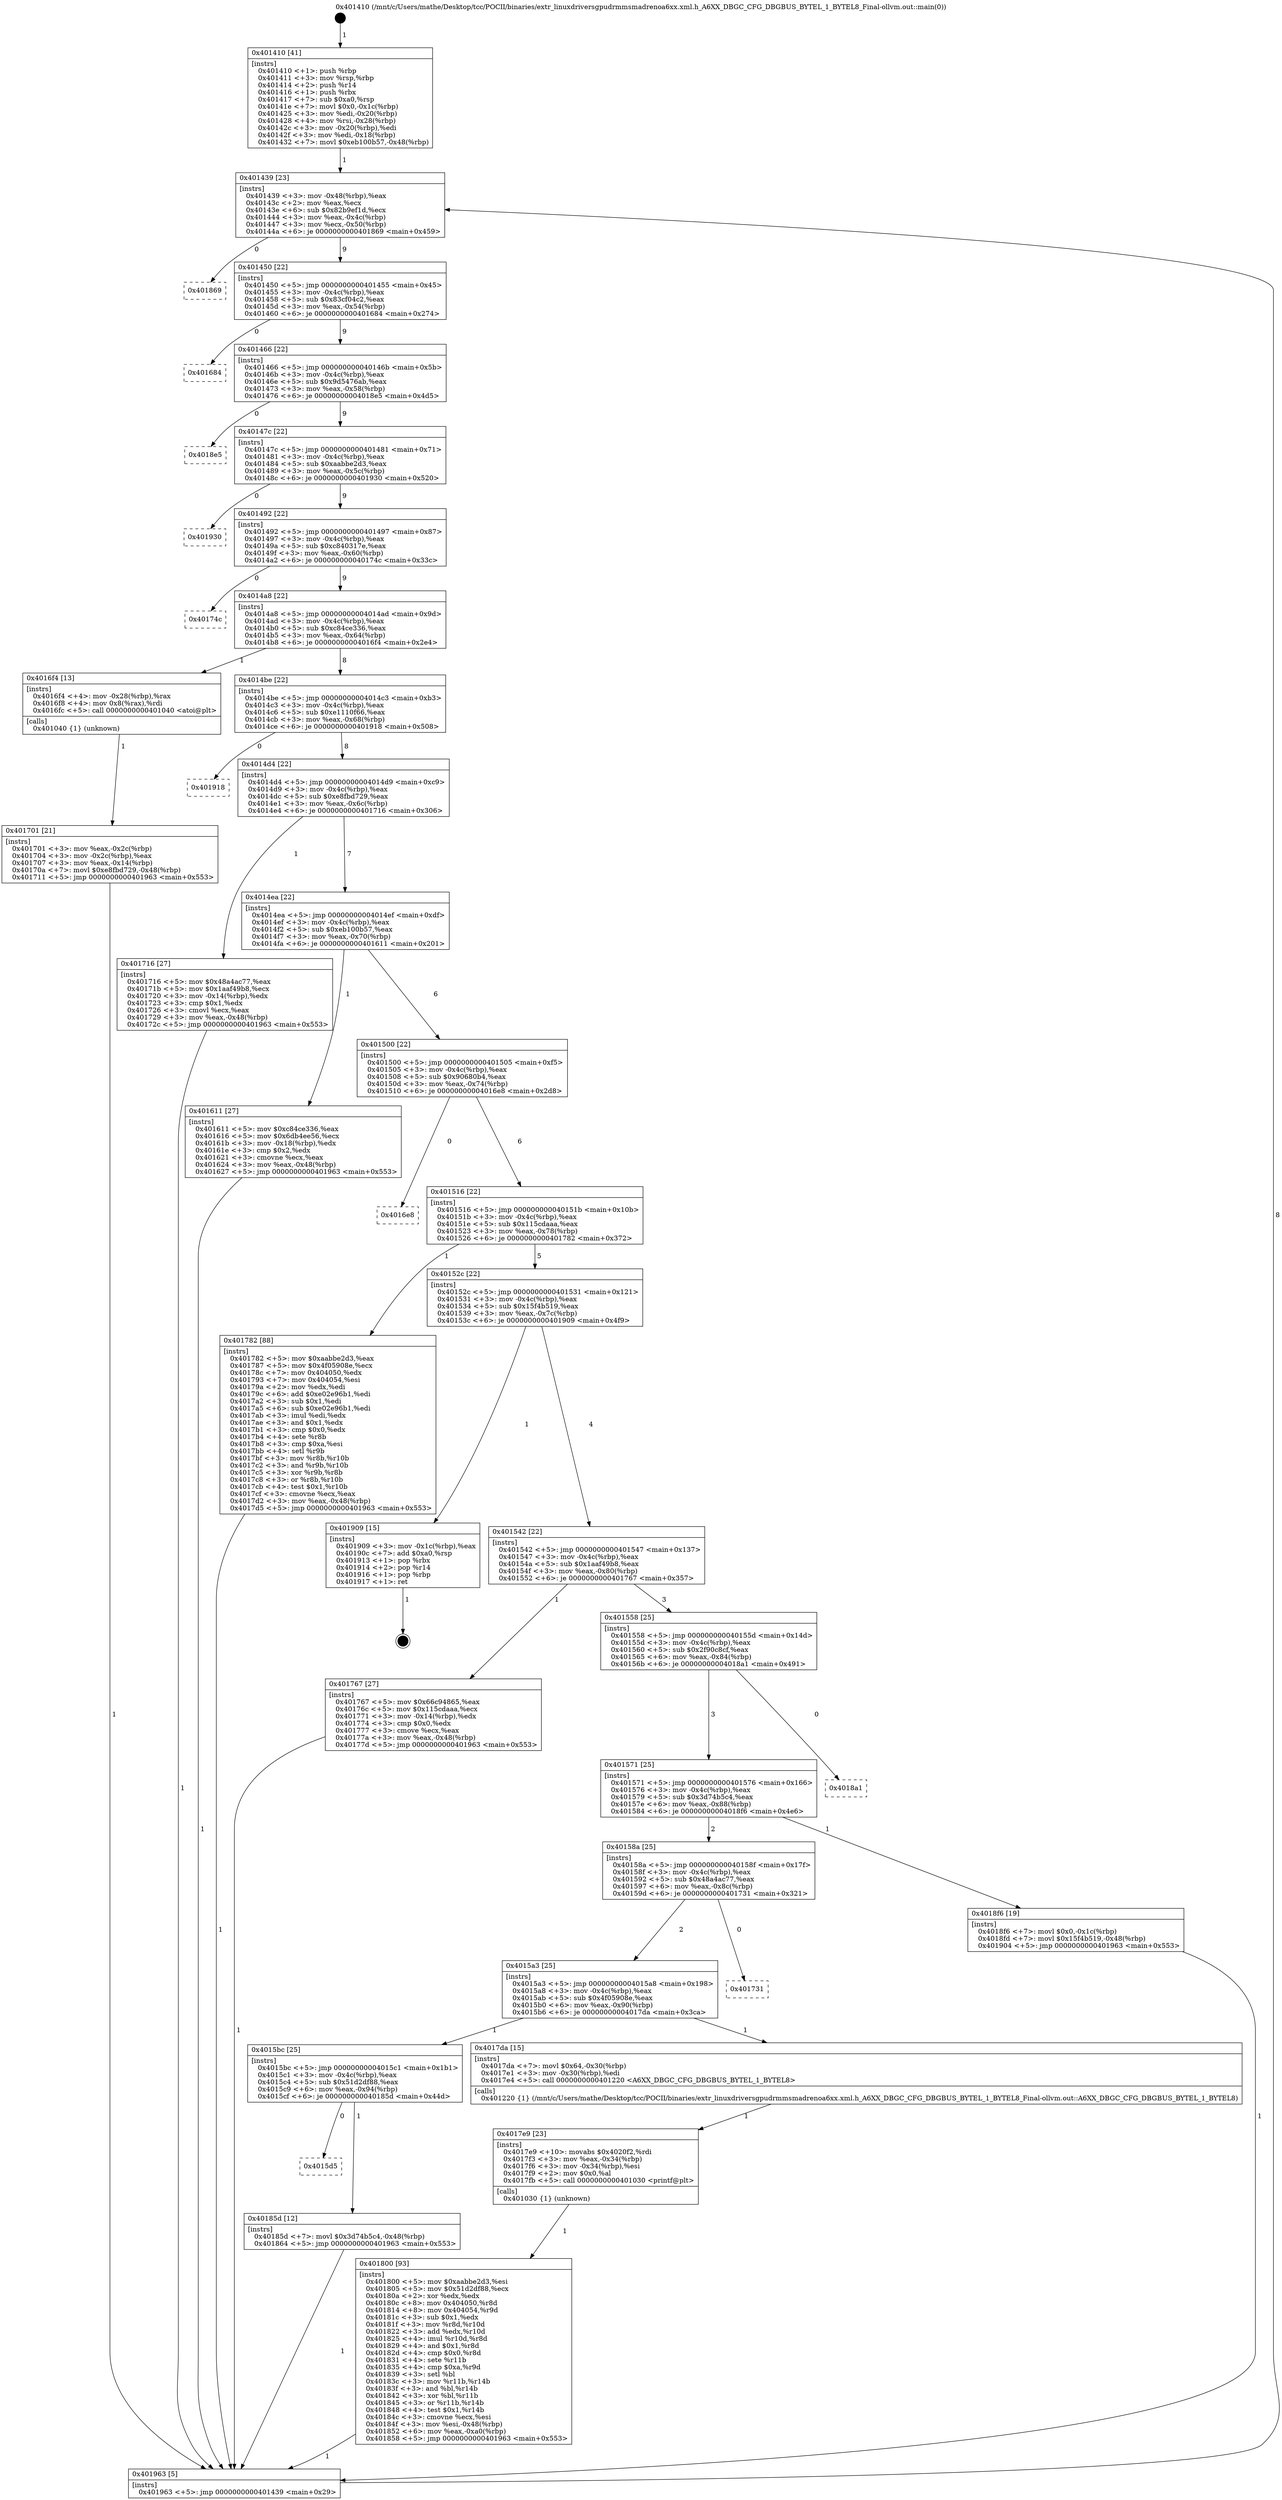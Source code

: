 digraph "0x401410" {
  label = "0x401410 (/mnt/c/Users/mathe/Desktop/tcc/POCII/binaries/extr_linuxdriversgpudrmmsmadrenoa6xx.xml.h_A6XX_DBGC_CFG_DBGBUS_BYTEL_1_BYTEL8_Final-ollvm.out::main(0))"
  labelloc = "t"
  node[shape=record]

  Entry [label="",width=0.3,height=0.3,shape=circle,fillcolor=black,style=filled]
  "0x401439" [label="{
     0x401439 [23]\l
     | [instrs]\l
     &nbsp;&nbsp;0x401439 \<+3\>: mov -0x48(%rbp),%eax\l
     &nbsp;&nbsp;0x40143c \<+2\>: mov %eax,%ecx\l
     &nbsp;&nbsp;0x40143e \<+6\>: sub $0x82b9ef1d,%ecx\l
     &nbsp;&nbsp;0x401444 \<+3\>: mov %eax,-0x4c(%rbp)\l
     &nbsp;&nbsp;0x401447 \<+3\>: mov %ecx,-0x50(%rbp)\l
     &nbsp;&nbsp;0x40144a \<+6\>: je 0000000000401869 \<main+0x459\>\l
  }"]
  "0x401869" [label="{
     0x401869\l
  }", style=dashed]
  "0x401450" [label="{
     0x401450 [22]\l
     | [instrs]\l
     &nbsp;&nbsp;0x401450 \<+5\>: jmp 0000000000401455 \<main+0x45\>\l
     &nbsp;&nbsp;0x401455 \<+3\>: mov -0x4c(%rbp),%eax\l
     &nbsp;&nbsp;0x401458 \<+5\>: sub $0x83cf04c2,%eax\l
     &nbsp;&nbsp;0x40145d \<+3\>: mov %eax,-0x54(%rbp)\l
     &nbsp;&nbsp;0x401460 \<+6\>: je 0000000000401684 \<main+0x274\>\l
  }"]
  Exit [label="",width=0.3,height=0.3,shape=circle,fillcolor=black,style=filled,peripheries=2]
  "0x401684" [label="{
     0x401684\l
  }", style=dashed]
  "0x401466" [label="{
     0x401466 [22]\l
     | [instrs]\l
     &nbsp;&nbsp;0x401466 \<+5\>: jmp 000000000040146b \<main+0x5b\>\l
     &nbsp;&nbsp;0x40146b \<+3\>: mov -0x4c(%rbp),%eax\l
     &nbsp;&nbsp;0x40146e \<+5\>: sub $0x9d5476ab,%eax\l
     &nbsp;&nbsp;0x401473 \<+3\>: mov %eax,-0x58(%rbp)\l
     &nbsp;&nbsp;0x401476 \<+6\>: je 00000000004018e5 \<main+0x4d5\>\l
  }"]
  "0x4015d5" [label="{
     0x4015d5\l
  }", style=dashed]
  "0x4018e5" [label="{
     0x4018e5\l
  }", style=dashed]
  "0x40147c" [label="{
     0x40147c [22]\l
     | [instrs]\l
     &nbsp;&nbsp;0x40147c \<+5\>: jmp 0000000000401481 \<main+0x71\>\l
     &nbsp;&nbsp;0x401481 \<+3\>: mov -0x4c(%rbp),%eax\l
     &nbsp;&nbsp;0x401484 \<+5\>: sub $0xaabbe2d3,%eax\l
     &nbsp;&nbsp;0x401489 \<+3\>: mov %eax,-0x5c(%rbp)\l
     &nbsp;&nbsp;0x40148c \<+6\>: je 0000000000401930 \<main+0x520\>\l
  }"]
  "0x40185d" [label="{
     0x40185d [12]\l
     | [instrs]\l
     &nbsp;&nbsp;0x40185d \<+7\>: movl $0x3d74b5c4,-0x48(%rbp)\l
     &nbsp;&nbsp;0x401864 \<+5\>: jmp 0000000000401963 \<main+0x553\>\l
  }"]
  "0x401930" [label="{
     0x401930\l
  }", style=dashed]
  "0x401492" [label="{
     0x401492 [22]\l
     | [instrs]\l
     &nbsp;&nbsp;0x401492 \<+5\>: jmp 0000000000401497 \<main+0x87\>\l
     &nbsp;&nbsp;0x401497 \<+3\>: mov -0x4c(%rbp),%eax\l
     &nbsp;&nbsp;0x40149a \<+5\>: sub $0xc840317e,%eax\l
     &nbsp;&nbsp;0x40149f \<+3\>: mov %eax,-0x60(%rbp)\l
     &nbsp;&nbsp;0x4014a2 \<+6\>: je 000000000040174c \<main+0x33c\>\l
  }"]
  "0x401800" [label="{
     0x401800 [93]\l
     | [instrs]\l
     &nbsp;&nbsp;0x401800 \<+5\>: mov $0xaabbe2d3,%esi\l
     &nbsp;&nbsp;0x401805 \<+5\>: mov $0x51d2df88,%ecx\l
     &nbsp;&nbsp;0x40180a \<+2\>: xor %edx,%edx\l
     &nbsp;&nbsp;0x40180c \<+8\>: mov 0x404050,%r8d\l
     &nbsp;&nbsp;0x401814 \<+8\>: mov 0x404054,%r9d\l
     &nbsp;&nbsp;0x40181c \<+3\>: sub $0x1,%edx\l
     &nbsp;&nbsp;0x40181f \<+3\>: mov %r8d,%r10d\l
     &nbsp;&nbsp;0x401822 \<+3\>: add %edx,%r10d\l
     &nbsp;&nbsp;0x401825 \<+4\>: imul %r10d,%r8d\l
     &nbsp;&nbsp;0x401829 \<+4\>: and $0x1,%r8d\l
     &nbsp;&nbsp;0x40182d \<+4\>: cmp $0x0,%r8d\l
     &nbsp;&nbsp;0x401831 \<+4\>: sete %r11b\l
     &nbsp;&nbsp;0x401835 \<+4\>: cmp $0xa,%r9d\l
     &nbsp;&nbsp;0x401839 \<+3\>: setl %bl\l
     &nbsp;&nbsp;0x40183c \<+3\>: mov %r11b,%r14b\l
     &nbsp;&nbsp;0x40183f \<+3\>: and %bl,%r14b\l
     &nbsp;&nbsp;0x401842 \<+3\>: xor %bl,%r11b\l
     &nbsp;&nbsp;0x401845 \<+3\>: or %r11b,%r14b\l
     &nbsp;&nbsp;0x401848 \<+4\>: test $0x1,%r14b\l
     &nbsp;&nbsp;0x40184c \<+3\>: cmovne %ecx,%esi\l
     &nbsp;&nbsp;0x40184f \<+3\>: mov %esi,-0x48(%rbp)\l
     &nbsp;&nbsp;0x401852 \<+6\>: mov %eax,-0xa0(%rbp)\l
     &nbsp;&nbsp;0x401858 \<+5\>: jmp 0000000000401963 \<main+0x553\>\l
  }"]
  "0x40174c" [label="{
     0x40174c\l
  }", style=dashed]
  "0x4014a8" [label="{
     0x4014a8 [22]\l
     | [instrs]\l
     &nbsp;&nbsp;0x4014a8 \<+5\>: jmp 00000000004014ad \<main+0x9d\>\l
     &nbsp;&nbsp;0x4014ad \<+3\>: mov -0x4c(%rbp),%eax\l
     &nbsp;&nbsp;0x4014b0 \<+5\>: sub $0xc84ce336,%eax\l
     &nbsp;&nbsp;0x4014b5 \<+3\>: mov %eax,-0x64(%rbp)\l
     &nbsp;&nbsp;0x4014b8 \<+6\>: je 00000000004016f4 \<main+0x2e4\>\l
  }"]
  "0x4017e9" [label="{
     0x4017e9 [23]\l
     | [instrs]\l
     &nbsp;&nbsp;0x4017e9 \<+10\>: movabs $0x4020f2,%rdi\l
     &nbsp;&nbsp;0x4017f3 \<+3\>: mov %eax,-0x34(%rbp)\l
     &nbsp;&nbsp;0x4017f6 \<+3\>: mov -0x34(%rbp),%esi\l
     &nbsp;&nbsp;0x4017f9 \<+2\>: mov $0x0,%al\l
     &nbsp;&nbsp;0x4017fb \<+5\>: call 0000000000401030 \<printf@plt\>\l
     | [calls]\l
     &nbsp;&nbsp;0x401030 \{1\} (unknown)\l
  }"]
  "0x4016f4" [label="{
     0x4016f4 [13]\l
     | [instrs]\l
     &nbsp;&nbsp;0x4016f4 \<+4\>: mov -0x28(%rbp),%rax\l
     &nbsp;&nbsp;0x4016f8 \<+4\>: mov 0x8(%rax),%rdi\l
     &nbsp;&nbsp;0x4016fc \<+5\>: call 0000000000401040 \<atoi@plt\>\l
     | [calls]\l
     &nbsp;&nbsp;0x401040 \{1\} (unknown)\l
  }"]
  "0x4014be" [label="{
     0x4014be [22]\l
     | [instrs]\l
     &nbsp;&nbsp;0x4014be \<+5\>: jmp 00000000004014c3 \<main+0xb3\>\l
     &nbsp;&nbsp;0x4014c3 \<+3\>: mov -0x4c(%rbp),%eax\l
     &nbsp;&nbsp;0x4014c6 \<+5\>: sub $0xe1110f66,%eax\l
     &nbsp;&nbsp;0x4014cb \<+3\>: mov %eax,-0x68(%rbp)\l
     &nbsp;&nbsp;0x4014ce \<+6\>: je 0000000000401918 \<main+0x508\>\l
  }"]
  "0x4015bc" [label="{
     0x4015bc [25]\l
     | [instrs]\l
     &nbsp;&nbsp;0x4015bc \<+5\>: jmp 00000000004015c1 \<main+0x1b1\>\l
     &nbsp;&nbsp;0x4015c1 \<+3\>: mov -0x4c(%rbp),%eax\l
     &nbsp;&nbsp;0x4015c4 \<+5\>: sub $0x51d2df88,%eax\l
     &nbsp;&nbsp;0x4015c9 \<+6\>: mov %eax,-0x94(%rbp)\l
     &nbsp;&nbsp;0x4015cf \<+6\>: je 000000000040185d \<main+0x44d\>\l
  }"]
  "0x401918" [label="{
     0x401918\l
  }", style=dashed]
  "0x4014d4" [label="{
     0x4014d4 [22]\l
     | [instrs]\l
     &nbsp;&nbsp;0x4014d4 \<+5\>: jmp 00000000004014d9 \<main+0xc9\>\l
     &nbsp;&nbsp;0x4014d9 \<+3\>: mov -0x4c(%rbp),%eax\l
     &nbsp;&nbsp;0x4014dc \<+5\>: sub $0xe8fbd729,%eax\l
     &nbsp;&nbsp;0x4014e1 \<+3\>: mov %eax,-0x6c(%rbp)\l
     &nbsp;&nbsp;0x4014e4 \<+6\>: je 0000000000401716 \<main+0x306\>\l
  }"]
  "0x4017da" [label="{
     0x4017da [15]\l
     | [instrs]\l
     &nbsp;&nbsp;0x4017da \<+7\>: movl $0x64,-0x30(%rbp)\l
     &nbsp;&nbsp;0x4017e1 \<+3\>: mov -0x30(%rbp),%edi\l
     &nbsp;&nbsp;0x4017e4 \<+5\>: call 0000000000401220 \<A6XX_DBGC_CFG_DBGBUS_BYTEL_1_BYTEL8\>\l
     | [calls]\l
     &nbsp;&nbsp;0x401220 \{1\} (/mnt/c/Users/mathe/Desktop/tcc/POCII/binaries/extr_linuxdriversgpudrmmsmadrenoa6xx.xml.h_A6XX_DBGC_CFG_DBGBUS_BYTEL_1_BYTEL8_Final-ollvm.out::A6XX_DBGC_CFG_DBGBUS_BYTEL_1_BYTEL8)\l
  }"]
  "0x401716" [label="{
     0x401716 [27]\l
     | [instrs]\l
     &nbsp;&nbsp;0x401716 \<+5\>: mov $0x48a4ac77,%eax\l
     &nbsp;&nbsp;0x40171b \<+5\>: mov $0x1aaf49b8,%ecx\l
     &nbsp;&nbsp;0x401720 \<+3\>: mov -0x14(%rbp),%edx\l
     &nbsp;&nbsp;0x401723 \<+3\>: cmp $0x1,%edx\l
     &nbsp;&nbsp;0x401726 \<+3\>: cmovl %ecx,%eax\l
     &nbsp;&nbsp;0x401729 \<+3\>: mov %eax,-0x48(%rbp)\l
     &nbsp;&nbsp;0x40172c \<+5\>: jmp 0000000000401963 \<main+0x553\>\l
  }"]
  "0x4014ea" [label="{
     0x4014ea [22]\l
     | [instrs]\l
     &nbsp;&nbsp;0x4014ea \<+5\>: jmp 00000000004014ef \<main+0xdf\>\l
     &nbsp;&nbsp;0x4014ef \<+3\>: mov -0x4c(%rbp),%eax\l
     &nbsp;&nbsp;0x4014f2 \<+5\>: sub $0xeb100b57,%eax\l
     &nbsp;&nbsp;0x4014f7 \<+3\>: mov %eax,-0x70(%rbp)\l
     &nbsp;&nbsp;0x4014fa \<+6\>: je 0000000000401611 \<main+0x201\>\l
  }"]
  "0x4015a3" [label="{
     0x4015a3 [25]\l
     | [instrs]\l
     &nbsp;&nbsp;0x4015a3 \<+5\>: jmp 00000000004015a8 \<main+0x198\>\l
     &nbsp;&nbsp;0x4015a8 \<+3\>: mov -0x4c(%rbp),%eax\l
     &nbsp;&nbsp;0x4015ab \<+5\>: sub $0x4f05908e,%eax\l
     &nbsp;&nbsp;0x4015b0 \<+6\>: mov %eax,-0x90(%rbp)\l
     &nbsp;&nbsp;0x4015b6 \<+6\>: je 00000000004017da \<main+0x3ca\>\l
  }"]
  "0x401611" [label="{
     0x401611 [27]\l
     | [instrs]\l
     &nbsp;&nbsp;0x401611 \<+5\>: mov $0xc84ce336,%eax\l
     &nbsp;&nbsp;0x401616 \<+5\>: mov $0x6db4ee56,%ecx\l
     &nbsp;&nbsp;0x40161b \<+3\>: mov -0x18(%rbp),%edx\l
     &nbsp;&nbsp;0x40161e \<+3\>: cmp $0x2,%edx\l
     &nbsp;&nbsp;0x401621 \<+3\>: cmovne %ecx,%eax\l
     &nbsp;&nbsp;0x401624 \<+3\>: mov %eax,-0x48(%rbp)\l
     &nbsp;&nbsp;0x401627 \<+5\>: jmp 0000000000401963 \<main+0x553\>\l
  }"]
  "0x401500" [label="{
     0x401500 [22]\l
     | [instrs]\l
     &nbsp;&nbsp;0x401500 \<+5\>: jmp 0000000000401505 \<main+0xf5\>\l
     &nbsp;&nbsp;0x401505 \<+3\>: mov -0x4c(%rbp),%eax\l
     &nbsp;&nbsp;0x401508 \<+5\>: sub $0x90680b4,%eax\l
     &nbsp;&nbsp;0x40150d \<+3\>: mov %eax,-0x74(%rbp)\l
     &nbsp;&nbsp;0x401510 \<+6\>: je 00000000004016e8 \<main+0x2d8\>\l
  }"]
  "0x401963" [label="{
     0x401963 [5]\l
     | [instrs]\l
     &nbsp;&nbsp;0x401963 \<+5\>: jmp 0000000000401439 \<main+0x29\>\l
  }"]
  "0x401410" [label="{
     0x401410 [41]\l
     | [instrs]\l
     &nbsp;&nbsp;0x401410 \<+1\>: push %rbp\l
     &nbsp;&nbsp;0x401411 \<+3\>: mov %rsp,%rbp\l
     &nbsp;&nbsp;0x401414 \<+2\>: push %r14\l
     &nbsp;&nbsp;0x401416 \<+1\>: push %rbx\l
     &nbsp;&nbsp;0x401417 \<+7\>: sub $0xa0,%rsp\l
     &nbsp;&nbsp;0x40141e \<+7\>: movl $0x0,-0x1c(%rbp)\l
     &nbsp;&nbsp;0x401425 \<+3\>: mov %edi,-0x20(%rbp)\l
     &nbsp;&nbsp;0x401428 \<+4\>: mov %rsi,-0x28(%rbp)\l
     &nbsp;&nbsp;0x40142c \<+3\>: mov -0x20(%rbp),%edi\l
     &nbsp;&nbsp;0x40142f \<+3\>: mov %edi,-0x18(%rbp)\l
     &nbsp;&nbsp;0x401432 \<+7\>: movl $0xeb100b57,-0x48(%rbp)\l
  }"]
  "0x401701" [label="{
     0x401701 [21]\l
     | [instrs]\l
     &nbsp;&nbsp;0x401701 \<+3\>: mov %eax,-0x2c(%rbp)\l
     &nbsp;&nbsp;0x401704 \<+3\>: mov -0x2c(%rbp),%eax\l
     &nbsp;&nbsp;0x401707 \<+3\>: mov %eax,-0x14(%rbp)\l
     &nbsp;&nbsp;0x40170a \<+7\>: movl $0xe8fbd729,-0x48(%rbp)\l
     &nbsp;&nbsp;0x401711 \<+5\>: jmp 0000000000401963 \<main+0x553\>\l
  }"]
  "0x401731" [label="{
     0x401731\l
  }", style=dashed]
  "0x4016e8" [label="{
     0x4016e8\l
  }", style=dashed]
  "0x401516" [label="{
     0x401516 [22]\l
     | [instrs]\l
     &nbsp;&nbsp;0x401516 \<+5\>: jmp 000000000040151b \<main+0x10b\>\l
     &nbsp;&nbsp;0x40151b \<+3\>: mov -0x4c(%rbp),%eax\l
     &nbsp;&nbsp;0x40151e \<+5\>: sub $0x115cdaaa,%eax\l
     &nbsp;&nbsp;0x401523 \<+3\>: mov %eax,-0x78(%rbp)\l
     &nbsp;&nbsp;0x401526 \<+6\>: je 0000000000401782 \<main+0x372\>\l
  }"]
  "0x40158a" [label="{
     0x40158a [25]\l
     | [instrs]\l
     &nbsp;&nbsp;0x40158a \<+5\>: jmp 000000000040158f \<main+0x17f\>\l
     &nbsp;&nbsp;0x40158f \<+3\>: mov -0x4c(%rbp),%eax\l
     &nbsp;&nbsp;0x401592 \<+5\>: sub $0x48a4ac77,%eax\l
     &nbsp;&nbsp;0x401597 \<+6\>: mov %eax,-0x8c(%rbp)\l
     &nbsp;&nbsp;0x40159d \<+6\>: je 0000000000401731 \<main+0x321\>\l
  }"]
  "0x401782" [label="{
     0x401782 [88]\l
     | [instrs]\l
     &nbsp;&nbsp;0x401782 \<+5\>: mov $0xaabbe2d3,%eax\l
     &nbsp;&nbsp;0x401787 \<+5\>: mov $0x4f05908e,%ecx\l
     &nbsp;&nbsp;0x40178c \<+7\>: mov 0x404050,%edx\l
     &nbsp;&nbsp;0x401793 \<+7\>: mov 0x404054,%esi\l
     &nbsp;&nbsp;0x40179a \<+2\>: mov %edx,%edi\l
     &nbsp;&nbsp;0x40179c \<+6\>: add $0xe02e96b1,%edi\l
     &nbsp;&nbsp;0x4017a2 \<+3\>: sub $0x1,%edi\l
     &nbsp;&nbsp;0x4017a5 \<+6\>: sub $0xe02e96b1,%edi\l
     &nbsp;&nbsp;0x4017ab \<+3\>: imul %edi,%edx\l
     &nbsp;&nbsp;0x4017ae \<+3\>: and $0x1,%edx\l
     &nbsp;&nbsp;0x4017b1 \<+3\>: cmp $0x0,%edx\l
     &nbsp;&nbsp;0x4017b4 \<+4\>: sete %r8b\l
     &nbsp;&nbsp;0x4017b8 \<+3\>: cmp $0xa,%esi\l
     &nbsp;&nbsp;0x4017bb \<+4\>: setl %r9b\l
     &nbsp;&nbsp;0x4017bf \<+3\>: mov %r8b,%r10b\l
     &nbsp;&nbsp;0x4017c2 \<+3\>: and %r9b,%r10b\l
     &nbsp;&nbsp;0x4017c5 \<+3\>: xor %r9b,%r8b\l
     &nbsp;&nbsp;0x4017c8 \<+3\>: or %r8b,%r10b\l
     &nbsp;&nbsp;0x4017cb \<+4\>: test $0x1,%r10b\l
     &nbsp;&nbsp;0x4017cf \<+3\>: cmovne %ecx,%eax\l
     &nbsp;&nbsp;0x4017d2 \<+3\>: mov %eax,-0x48(%rbp)\l
     &nbsp;&nbsp;0x4017d5 \<+5\>: jmp 0000000000401963 \<main+0x553\>\l
  }"]
  "0x40152c" [label="{
     0x40152c [22]\l
     | [instrs]\l
     &nbsp;&nbsp;0x40152c \<+5\>: jmp 0000000000401531 \<main+0x121\>\l
     &nbsp;&nbsp;0x401531 \<+3\>: mov -0x4c(%rbp),%eax\l
     &nbsp;&nbsp;0x401534 \<+5\>: sub $0x15f4b519,%eax\l
     &nbsp;&nbsp;0x401539 \<+3\>: mov %eax,-0x7c(%rbp)\l
     &nbsp;&nbsp;0x40153c \<+6\>: je 0000000000401909 \<main+0x4f9\>\l
  }"]
  "0x4018f6" [label="{
     0x4018f6 [19]\l
     | [instrs]\l
     &nbsp;&nbsp;0x4018f6 \<+7\>: movl $0x0,-0x1c(%rbp)\l
     &nbsp;&nbsp;0x4018fd \<+7\>: movl $0x15f4b519,-0x48(%rbp)\l
     &nbsp;&nbsp;0x401904 \<+5\>: jmp 0000000000401963 \<main+0x553\>\l
  }"]
  "0x401909" [label="{
     0x401909 [15]\l
     | [instrs]\l
     &nbsp;&nbsp;0x401909 \<+3\>: mov -0x1c(%rbp),%eax\l
     &nbsp;&nbsp;0x40190c \<+7\>: add $0xa0,%rsp\l
     &nbsp;&nbsp;0x401913 \<+1\>: pop %rbx\l
     &nbsp;&nbsp;0x401914 \<+2\>: pop %r14\l
     &nbsp;&nbsp;0x401916 \<+1\>: pop %rbp\l
     &nbsp;&nbsp;0x401917 \<+1\>: ret\l
  }"]
  "0x401542" [label="{
     0x401542 [22]\l
     | [instrs]\l
     &nbsp;&nbsp;0x401542 \<+5\>: jmp 0000000000401547 \<main+0x137\>\l
     &nbsp;&nbsp;0x401547 \<+3\>: mov -0x4c(%rbp),%eax\l
     &nbsp;&nbsp;0x40154a \<+5\>: sub $0x1aaf49b8,%eax\l
     &nbsp;&nbsp;0x40154f \<+3\>: mov %eax,-0x80(%rbp)\l
     &nbsp;&nbsp;0x401552 \<+6\>: je 0000000000401767 \<main+0x357\>\l
  }"]
  "0x401571" [label="{
     0x401571 [25]\l
     | [instrs]\l
     &nbsp;&nbsp;0x401571 \<+5\>: jmp 0000000000401576 \<main+0x166\>\l
     &nbsp;&nbsp;0x401576 \<+3\>: mov -0x4c(%rbp),%eax\l
     &nbsp;&nbsp;0x401579 \<+5\>: sub $0x3d74b5c4,%eax\l
     &nbsp;&nbsp;0x40157e \<+6\>: mov %eax,-0x88(%rbp)\l
     &nbsp;&nbsp;0x401584 \<+6\>: je 00000000004018f6 \<main+0x4e6\>\l
  }"]
  "0x401767" [label="{
     0x401767 [27]\l
     | [instrs]\l
     &nbsp;&nbsp;0x401767 \<+5\>: mov $0x66c94865,%eax\l
     &nbsp;&nbsp;0x40176c \<+5\>: mov $0x115cdaaa,%ecx\l
     &nbsp;&nbsp;0x401771 \<+3\>: mov -0x14(%rbp),%edx\l
     &nbsp;&nbsp;0x401774 \<+3\>: cmp $0x0,%edx\l
     &nbsp;&nbsp;0x401777 \<+3\>: cmove %ecx,%eax\l
     &nbsp;&nbsp;0x40177a \<+3\>: mov %eax,-0x48(%rbp)\l
     &nbsp;&nbsp;0x40177d \<+5\>: jmp 0000000000401963 \<main+0x553\>\l
  }"]
  "0x401558" [label="{
     0x401558 [25]\l
     | [instrs]\l
     &nbsp;&nbsp;0x401558 \<+5\>: jmp 000000000040155d \<main+0x14d\>\l
     &nbsp;&nbsp;0x40155d \<+3\>: mov -0x4c(%rbp),%eax\l
     &nbsp;&nbsp;0x401560 \<+5\>: sub $0x2f90c8cf,%eax\l
     &nbsp;&nbsp;0x401565 \<+6\>: mov %eax,-0x84(%rbp)\l
     &nbsp;&nbsp;0x40156b \<+6\>: je 00000000004018a1 \<main+0x491\>\l
  }"]
  "0x4018a1" [label="{
     0x4018a1\l
  }", style=dashed]
  Entry -> "0x401410" [label=" 1"]
  "0x401439" -> "0x401869" [label=" 0"]
  "0x401439" -> "0x401450" [label=" 9"]
  "0x401909" -> Exit [label=" 1"]
  "0x401450" -> "0x401684" [label=" 0"]
  "0x401450" -> "0x401466" [label=" 9"]
  "0x4018f6" -> "0x401963" [label=" 1"]
  "0x401466" -> "0x4018e5" [label=" 0"]
  "0x401466" -> "0x40147c" [label=" 9"]
  "0x40185d" -> "0x401963" [label=" 1"]
  "0x40147c" -> "0x401930" [label=" 0"]
  "0x40147c" -> "0x401492" [label=" 9"]
  "0x4015bc" -> "0x4015d5" [label=" 0"]
  "0x401492" -> "0x40174c" [label=" 0"]
  "0x401492" -> "0x4014a8" [label=" 9"]
  "0x4015bc" -> "0x40185d" [label=" 1"]
  "0x4014a8" -> "0x4016f4" [label=" 1"]
  "0x4014a8" -> "0x4014be" [label=" 8"]
  "0x401800" -> "0x401963" [label=" 1"]
  "0x4014be" -> "0x401918" [label=" 0"]
  "0x4014be" -> "0x4014d4" [label=" 8"]
  "0x4017e9" -> "0x401800" [label=" 1"]
  "0x4014d4" -> "0x401716" [label=" 1"]
  "0x4014d4" -> "0x4014ea" [label=" 7"]
  "0x4017da" -> "0x4017e9" [label=" 1"]
  "0x4014ea" -> "0x401611" [label=" 1"]
  "0x4014ea" -> "0x401500" [label=" 6"]
  "0x401611" -> "0x401963" [label=" 1"]
  "0x401410" -> "0x401439" [label=" 1"]
  "0x401963" -> "0x401439" [label=" 8"]
  "0x4016f4" -> "0x401701" [label=" 1"]
  "0x401701" -> "0x401963" [label=" 1"]
  "0x401716" -> "0x401963" [label=" 1"]
  "0x4015a3" -> "0x4017da" [label=" 1"]
  "0x401500" -> "0x4016e8" [label=" 0"]
  "0x401500" -> "0x401516" [label=" 6"]
  "0x4015a3" -> "0x4015bc" [label=" 1"]
  "0x401516" -> "0x401782" [label=" 1"]
  "0x401516" -> "0x40152c" [label=" 5"]
  "0x40158a" -> "0x401731" [label=" 0"]
  "0x40152c" -> "0x401909" [label=" 1"]
  "0x40152c" -> "0x401542" [label=" 4"]
  "0x40158a" -> "0x4015a3" [label=" 2"]
  "0x401542" -> "0x401767" [label=" 1"]
  "0x401542" -> "0x401558" [label=" 3"]
  "0x401767" -> "0x401963" [label=" 1"]
  "0x401782" -> "0x401963" [label=" 1"]
  "0x401571" -> "0x4018f6" [label=" 1"]
  "0x401558" -> "0x4018a1" [label=" 0"]
  "0x401558" -> "0x401571" [label=" 3"]
  "0x401571" -> "0x40158a" [label=" 2"]
}

